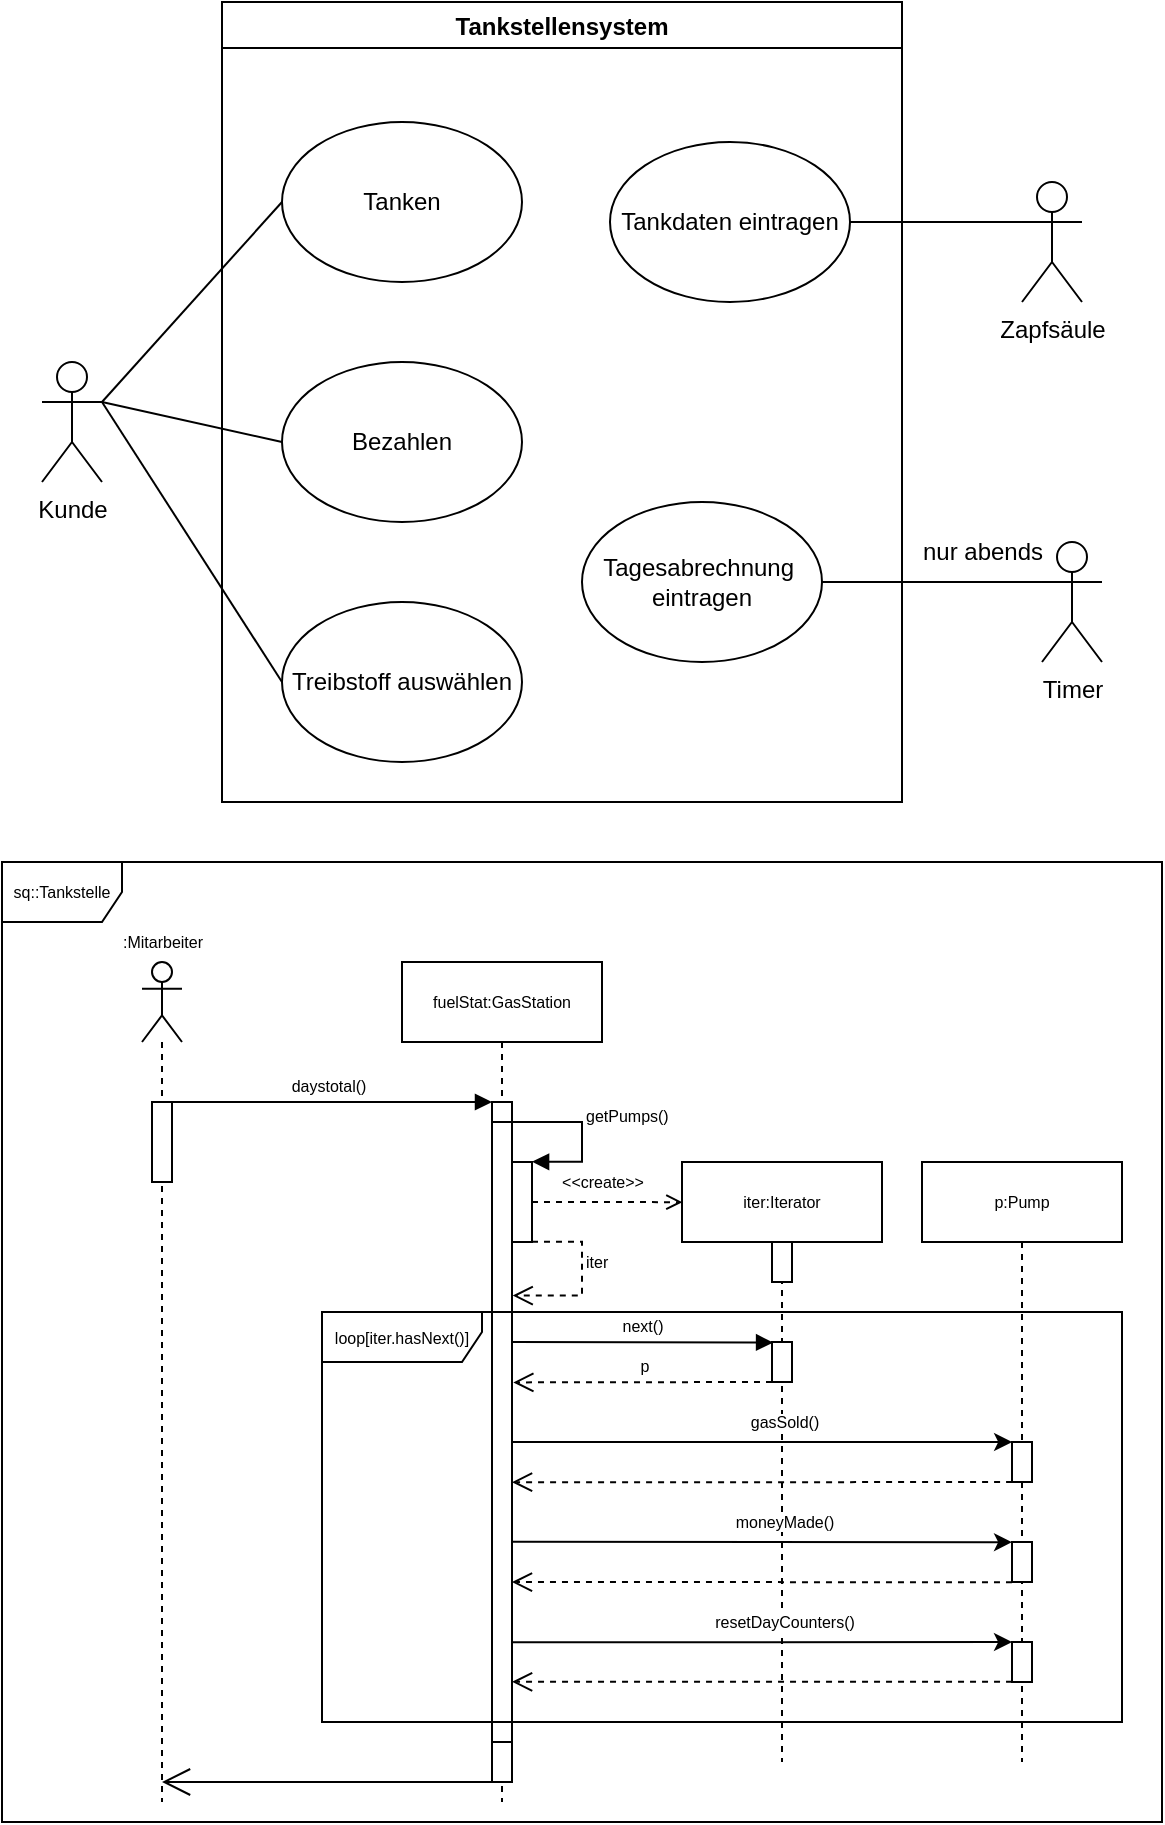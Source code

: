 <mxfile version="20.8.10" type="device"><diagram name="Seite-1" id="rwdD3yYM4LuMKz6hZrvi"><mxGraphModel dx="819" dy="478" grid="1" gridSize="10" guides="1" tooltips="1" connect="1" arrows="1" fold="1" page="1" pageScale="1" pageWidth="827" pageHeight="1169" math="0" shadow="0"><root><mxCell id="0"/><mxCell id="1" parent="0"/><mxCell id="qvZxDDbuvFUMmX76t-AU-2" value="Tankstellensystem" style="swimlane;" parent="1" vertex="1"><mxGeometry x="160" y="180" width="340" height="400" as="geometry"/></mxCell><mxCell id="qvZxDDbuvFUMmX76t-AU-3" value="Tanken" style="ellipse;whiteSpace=wrap;html=1;" parent="qvZxDDbuvFUMmX76t-AU-2" vertex="1"><mxGeometry x="30" y="60" width="120" height="80" as="geometry"/></mxCell><mxCell id="qvZxDDbuvFUMmX76t-AU-4" value="Bezahlen" style="ellipse;whiteSpace=wrap;html=1;" parent="qvZxDDbuvFUMmX76t-AU-2" vertex="1"><mxGeometry x="30" y="180" width="120" height="80" as="geometry"/></mxCell><mxCell id="qvZxDDbuvFUMmX76t-AU-5" value="Treibstoff auswählen" style="ellipse;whiteSpace=wrap;html=1;" parent="qvZxDDbuvFUMmX76t-AU-2" vertex="1"><mxGeometry x="30" y="300" width="120" height="80" as="geometry"/></mxCell><mxCell id="qvZxDDbuvFUMmX76t-AU-10" value="Tankdaten eintragen" style="ellipse;whiteSpace=wrap;html=1;" parent="qvZxDDbuvFUMmX76t-AU-2" vertex="1"><mxGeometry x="194" y="70" width="120" height="80" as="geometry"/></mxCell><mxCell id="qvZxDDbuvFUMmX76t-AU-11" value="Tagesabrechnung&amp;nbsp;&lt;br&gt;eintragen" style="ellipse;whiteSpace=wrap;html=1;" parent="qvZxDDbuvFUMmX76t-AU-2" vertex="1"><mxGeometry x="180" y="250" width="120" height="80" as="geometry"/></mxCell><mxCell id="qvZxDDbuvFUMmX76t-AU-7" style="rounded=0;orthogonalLoop=1;jettySize=auto;html=1;exitX=1;exitY=0.333;exitDx=0;exitDy=0;exitPerimeter=0;entryX=0;entryY=0.5;entryDx=0;entryDy=0;endArrow=none;endFill=0;" parent="1" source="qvZxDDbuvFUMmX76t-AU-6" target="qvZxDDbuvFUMmX76t-AU-3" edge="1"><mxGeometry relative="1" as="geometry"/></mxCell><mxCell id="qvZxDDbuvFUMmX76t-AU-8" style="edgeStyle=none;rounded=0;orthogonalLoop=1;jettySize=auto;html=1;exitX=1;exitY=0.333;exitDx=0;exitDy=0;exitPerimeter=0;entryX=0;entryY=0.5;entryDx=0;entryDy=0;endArrow=none;endFill=0;" parent="1" source="qvZxDDbuvFUMmX76t-AU-6" target="qvZxDDbuvFUMmX76t-AU-4" edge="1"><mxGeometry relative="1" as="geometry"/></mxCell><mxCell id="qvZxDDbuvFUMmX76t-AU-9" style="edgeStyle=none;rounded=0;orthogonalLoop=1;jettySize=auto;html=1;exitX=1;exitY=0.333;exitDx=0;exitDy=0;exitPerimeter=0;entryX=0;entryY=0.5;entryDx=0;entryDy=0;endArrow=none;endFill=0;" parent="1" source="qvZxDDbuvFUMmX76t-AU-6" target="qvZxDDbuvFUMmX76t-AU-5" edge="1"><mxGeometry relative="1" as="geometry"/></mxCell><mxCell id="qvZxDDbuvFUMmX76t-AU-6" value="Kunde" style="shape=umlActor;verticalLabelPosition=bottom;verticalAlign=top;html=1;outlineConnect=0;" parent="1" vertex="1"><mxGeometry x="70" y="360" width="30" height="60" as="geometry"/></mxCell><mxCell id="qvZxDDbuvFUMmX76t-AU-13" style="edgeStyle=none;rounded=0;orthogonalLoop=1;jettySize=auto;html=1;exitX=0;exitY=0.333;exitDx=0;exitDy=0;exitPerimeter=0;entryX=1;entryY=0.5;entryDx=0;entryDy=0;endArrow=none;endFill=0;" parent="1" source="qvZxDDbuvFUMmX76t-AU-12" target="qvZxDDbuvFUMmX76t-AU-10" edge="1"><mxGeometry relative="1" as="geometry"/></mxCell><mxCell id="qvZxDDbuvFUMmX76t-AU-12" value="Zapfsäule" style="shape=umlActor;verticalLabelPosition=bottom;verticalAlign=top;html=1;outlineConnect=0;" parent="1" vertex="1"><mxGeometry x="560" y="270" width="30" height="60" as="geometry"/></mxCell><mxCell id="qvZxDDbuvFUMmX76t-AU-14" value="nur abends" style="text;html=1;align=center;verticalAlign=middle;resizable=0;points=[];autosize=1;strokeColor=none;fillColor=none;" parent="1" vertex="1"><mxGeometry x="500" y="440" width="80" height="30" as="geometry"/></mxCell><mxCell id="qvZxDDbuvFUMmX76t-AU-16" style="edgeStyle=none;rounded=0;orthogonalLoop=1;jettySize=auto;html=1;exitX=0;exitY=0.333;exitDx=0;exitDy=0;exitPerimeter=0;entryX=1;entryY=0.5;entryDx=0;entryDy=0;endArrow=none;endFill=0;" parent="1" source="qvZxDDbuvFUMmX76t-AU-15" target="qvZxDDbuvFUMmX76t-AU-11" edge="1"><mxGeometry relative="1" as="geometry"/></mxCell><mxCell id="qvZxDDbuvFUMmX76t-AU-15" value="Timer" style="shape=umlActor;verticalLabelPosition=bottom;verticalAlign=top;html=1;outlineConnect=0;" parent="1" vertex="1"><mxGeometry x="570" y="450" width="30" height="60" as="geometry"/></mxCell><mxCell id="qvZxDDbuvFUMmX76t-AU-36" value="" style="shape=umlLifeline;participant=umlActor;perimeter=lifelinePerimeter;whiteSpace=wrap;html=1;container=1;collapsible=0;recursiveResize=0;verticalAlign=top;spacingTop=36;outlineConnect=0;" parent="1" vertex="1"><mxGeometry x="120" y="660" width="20" height="420" as="geometry"/></mxCell><mxCell id="qvZxDDbuvFUMmX76t-AU-39" value="" style="html=1;points=[];perimeter=orthogonalPerimeter;fontSize=8;" parent="qvZxDDbuvFUMmX76t-AU-36" vertex="1"><mxGeometry x="5" y="70" width="10" height="40" as="geometry"/></mxCell><mxCell id="qvZxDDbuvFUMmX76t-AU-38" value=":Mitarbeiter" style="text;html=1;align=center;verticalAlign=middle;resizable=0;points=[];autosize=1;strokeColor=none;fillColor=none;fontSize=8;" parent="1" vertex="1"><mxGeometry x="100" y="640" width="60" height="20" as="geometry"/></mxCell><mxCell id="qvZxDDbuvFUMmX76t-AU-40" value="sq::Tankstelle" style="shape=umlFrame;whiteSpace=wrap;html=1;fontSize=8;" parent="1" vertex="1"><mxGeometry x="50" y="610" width="580" height="480" as="geometry"/></mxCell><mxCell id="qvZxDDbuvFUMmX76t-AU-41" value="daystotal()" style="html=1;verticalAlign=bottom;endArrow=block;rounded=0;fontSize=8;" parent="1" target="qvZxDDbuvFUMmX76t-AU-43" edge="1"><mxGeometry width="80" relative="1" as="geometry"><mxPoint x="130" y="730" as="sourcePoint"/><mxPoint x="210" y="730" as="targetPoint"/></mxGeometry></mxCell><mxCell id="qvZxDDbuvFUMmX76t-AU-42" value="fuelStat:GasStation" style="shape=umlLifeline;perimeter=lifelinePerimeter;whiteSpace=wrap;html=1;container=1;collapsible=0;recursiveResize=0;outlineConnect=0;fontSize=8;" parent="1" vertex="1"><mxGeometry x="250" y="660" width="100" height="420" as="geometry"/></mxCell><mxCell id="qvZxDDbuvFUMmX76t-AU-43" value="" style="html=1;points=[];perimeter=orthogonalPerimeter;fontSize=8;" parent="qvZxDDbuvFUMmX76t-AU-42" vertex="1"><mxGeometry x="45" y="70" width="10" height="340" as="geometry"/></mxCell><mxCell id="qvZxDDbuvFUMmX76t-AU-44" value="" style="points=[];perimeter=orthogonalPerimeter;fontSize=8;" parent="qvZxDDbuvFUMmX76t-AU-42" vertex="1"><mxGeometry x="45" y="80" width="10" height="310" as="geometry"/></mxCell><mxCell id="qvZxDDbuvFUMmX76t-AU-48" value="" style="html=1;points=[];perimeter=orthogonalPerimeter;fontSize=8;" parent="qvZxDDbuvFUMmX76t-AU-42" vertex="1"><mxGeometry x="55" y="100" width="10" height="40" as="geometry"/></mxCell><mxCell id="qvZxDDbuvFUMmX76t-AU-50" value="getPumps()" style="html=1;verticalAlign=bottom;endArrow=block;rounded=0;fontSize=8;exitX=0.995;exitY=0;exitDx=0;exitDy=0;exitPerimeter=0;edgeStyle=orthogonalEdgeStyle;entryX=1.005;entryY=-0.003;entryDx=0;entryDy=0;entryPerimeter=0;align=left;" parent="qvZxDDbuvFUMmX76t-AU-42" source="qvZxDDbuvFUMmX76t-AU-44" target="qvZxDDbuvFUMmX76t-AU-48" edge="1"><mxGeometry width="80" relative="1" as="geometry"><mxPoint x="60" y="80" as="sourcePoint"/><mxPoint x="140" y="80" as="targetPoint"/><Array as="points"><mxPoint x="90" y="80"/><mxPoint x="90" y="100"/></Array></mxGeometry></mxCell><mxCell id="qvZxDDbuvFUMmX76t-AU-56" value="iter" style="html=1;verticalAlign=bottom;endArrow=open;dashed=1;endSize=8;rounded=0;fontSize=8;exitX=1.001;exitY=0.997;exitDx=0;exitDy=0;exitPerimeter=0;entryX=1.033;entryY=0.28;entryDx=0;entryDy=0;entryPerimeter=0;edgeStyle=orthogonalEdgeStyle;align=left;" parent="qvZxDDbuvFUMmX76t-AU-42" source="qvZxDDbuvFUMmX76t-AU-48" target="qvZxDDbuvFUMmX76t-AU-44" edge="1"><mxGeometry relative="1" as="geometry"><mxPoint x="50" y="190" as="sourcePoint"/><mxPoint x="-30" y="190" as="targetPoint"/><Array as="points"><mxPoint x="90" y="140"/><mxPoint x="90" y="167"/></Array></mxGeometry></mxCell><mxCell id="qvZxDDbuvFUMmX76t-AU-47" value="" style="endArrow=open;endFill=1;endSize=12;html=1;rounded=0;fontSize=8;exitX=-0.031;exitY=1;exitDx=0;exitDy=0;exitPerimeter=0;" parent="1" source="qvZxDDbuvFUMmX76t-AU-43" target="qvZxDDbuvFUMmX76t-AU-36" edge="1"><mxGeometry width="160" relative="1" as="geometry"><mxPoint x="230" y="870" as="sourcePoint"/><mxPoint x="390" y="870" as="targetPoint"/></mxGeometry></mxCell><mxCell id="qvZxDDbuvFUMmX76t-AU-51" value="iter:Iterator" style="shape=umlLifeline;perimeter=lifelinePerimeter;whiteSpace=wrap;html=1;container=1;collapsible=0;recursiveResize=0;outlineConnect=0;fontSize=8;" parent="1" vertex="1"><mxGeometry x="390" y="760" width="100" height="300" as="geometry"/></mxCell><mxCell id="qvZxDDbuvFUMmX76t-AU-55" value="" style="html=1;points=[];perimeter=orthogonalPerimeter;fontSize=8;" parent="qvZxDDbuvFUMmX76t-AU-51" vertex="1"><mxGeometry x="45" y="40" width="10" height="20" as="geometry"/></mxCell><mxCell id="qvZxDDbuvFUMmX76t-AU-57" value="" style="html=1;points=[];perimeter=orthogonalPerimeter;fontSize=8;" parent="qvZxDDbuvFUMmX76t-AU-51" vertex="1"><mxGeometry x="45" y="90" width="10" height="20" as="geometry"/></mxCell><mxCell id="qvZxDDbuvFUMmX76t-AU-53" style="edgeStyle=orthogonalEdgeStyle;rounded=0;orthogonalLoop=1;jettySize=auto;html=1;entryX=0.002;entryY=0.067;entryDx=0;entryDy=0;entryPerimeter=0;fontSize=8;endArrow=open;endFill=0;dashed=1;" parent="1" source="qvZxDDbuvFUMmX76t-AU-48" target="qvZxDDbuvFUMmX76t-AU-51" edge="1"><mxGeometry relative="1" as="geometry"/></mxCell><mxCell id="qvZxDDbuvFUMmX76t-AU-54" value="&amp;lt;&amp;lt;create&amp;gt;&amp;gt;" style="edgeLabel;html=1;align=center;verticalAlign=middle;resizable=0;points=[];fontSize=8;" parent="qvZxDDbuvFUMmX76t-AU-53" vertex="1" connectable="0"><mxGeometry x="-0.123" relative="1" as="geometry"><mxPoint x="2" y="-10" as="offset"/></mxGeometry></mxCell><mxCell id="qvZxDDbuvFUMmX76t-AU-59" value="next()" style="html=1;verticalAlign=bottom;endArrow=block;rounded=0;fontSize=8;exitX=1.046;exitY=0.355;exitDx=0;exitDy=0;exitPerimeter=0;entryX=0.054;entryY=0.012;entryDx=0;entryDy=0;entryPerimeter=0;" parent="1" source="qvZxDDbuvFUMmX76t-AU-44" target="qvZxDDbuvFUMmX76t-AU-57" edge="1"><mxGeometry width="80" relative="1" as="geometry"><mxPoint x="310" y="860" as="sourcePoint"/><mxPoint x="380" y="860" as="targetPoint"/></mxGeometry></mxCell><mxCell id="6uWsgHLQHJOyje79RaDt-2" value="&lt;font style=&quot;font-size: 8px;&quot;&gt;p&lt;/font&gt;" style="html=1;verticalAlign=bottom;endArrow=open;dashed=1;endSize=8;rounded=0;exitX=0;exitY=1;exitDx=0;exitDy=0;exitPerimeter=0;entryX=1.065;entryY=0.42;entryDx=0;entryDy=0;entryPerimeter=0;" parent="1" source="qvZxDDbuvFUMmX76t-AU-57" target="qvZxDDbuvFUMmX76t-AU-44" edge="1"><mxGeometry x="-0.004" relative="1" as="geometry"><mxPoint x="420" y="900" as="sourcePoint"/><mxPoint x="310" y="870" as="targetPoint"/><mxPoint as="offset"/></mxGeometry></mxCell><mxCell id="6uWsgHLQHJOyje79RaDt-3" value="p:Pump" style="shape=umlLifeline;perimeter=lifelinePerimeter;whiteSpace=wrap;html=1;container=1;collapsible=0;recursiveResize=0;outlineConnect=0;fontSize=8;" parent="1" vertex="1"><mxGeometry x="510" y="760" width="100" height="300" as="geometry"/></mxCell><mxCell id="6uWsgHLQHJOyje79RaDt-4" value="" style="html=1;points=[];perimeter=orthogonalPerimeter;fontSize=8;" parent="6uWsgHLQHJOyje79RaDt-3" vertex="1"><mxGeometry x="45" y="140" width="10" height="20" as="geometry"/></mxCell><mxCell id="6uWsgHLQHJOyje79RaDt-5" value="" style="html=1;points=[];perimeter=orthogonalPerimeter;fontSize=8;" parent="6uWsgHLQHJOyje79RaDt-3" vertex="1"><mxGeometry x="45" y="190" width="10" height="20" as="geometry"/></mxCell><mxCell id="6uWsgHLQHJOyje79RaDt-6" value="" style="html=1;points=[];perimeter=orthogonalPerimeter;fontSize=8;" parent="6uWsgHLQHJOyje79RaDt-3" vertex="1"><mxGeometry x="45" y="240" width="10" height="20" as="geometry"/></mxCell><mxCell id="6uWsgHLQHJOyje79RaDt-7" value="" style="endArrow=classic;html=1;rounded=0;fontSize=8;entryX=0.007;entryY=0;entryDx=0;entryDy=0;entryPerimeter=0;exitX=1;exitY=0.516;exitDx=0;exitDy=0;exitPerimeter=0;" parent="1" source="qvZxDDbuvFUMmX76t-AU-44" target="6uWsgHLQHJOyje79RaDt-4" edge="1"><mxGeometry width="50" height="50" relative="1" as="geometry"><mxPoint x="310" y="900" as="sourcePoint"/><mxPoint x="440" y="890" as="targetPoint"/></mxGeometry></mxCell><mxCell id="6uWsgHLQHJOyje79RaDt-8" value="gasSold()" style="edgeLabel;html=1;align=center;verticalAlign=middle;resizable=0;points=[];fontSize=8;" parent="6uWsgHLQHJOyje79RaDt-7" vertex="1" connectable="0"><mxGeometry x="0.051" y="-2" relative="1" as="geometry"><mxPoint x="4" y="-12" as="offset"/></mxGeometry></mxCell><mxCell id="6uWsgHLQHJOyje79RaDt-9" value="&lt;span style=&quot;font-size: 8px;&quot;&gt;&lt;br&gt;&lt;/span&gt;" style="html=1;verticalAlign=bottom;endArrow=open;dashed=1;endSize=8;rounded=0;exitX=0.004;exitY=1.002;exitDx=0;exitDy=0;exitPerimeter=0;entryX=1;entryY=0.581;entryDx=0;entryDy=0;entryPerimeter=0;" parent="1" source="6uWsgHLQHJOyje79RaDt-4" target="qvZxDDbuvFUMmX76t-AU-44" edge="1"><mxGeometry x="-0.004" relative="1" as="geometry"><mxPoint x="430.47" y="920" as="sourcePoint"/><mxPoint x="310" y="920" as="targetPoint"/><mxPoint as="offset"/></mxGeometry></mxCell><mxCell id="6uWsgHLQHJOyje79RaDt-10" value="" style="endArrow=classic;html=1;rounded=0;fontSize=8;entryX=0.003;entryY=0.004;entryDx=0;entryDy=0;entryPerimeter=0;exitX=1.002;exitY=0.677;exitDx=0;exitDy=0;exitPerimeter=0;" parent="1" source="qvZxDDbuvFUMmX76t-AU-44" target="6uWsgHLQHJOyje79RaDt-5" edge="1"><mxGeometry width="50" height="50" relative="1" as="geometry"><mxPoint x="310" y="950" as="sourcePoint"/><mxPoint x="550.07" y="950" as="targetPoint"/></mxGeometry></mxCell><mxCell id="6uWsgHLQHJOyje79RaDt-11" value="moneyMade()" style="edgeLabel;html=1;align=center;verticalAlign=middle;resizable=0;points=[];fontSize=8;" parent="6uWsgHLQHJOyje79RaDt-10" vertex="1" connectable="0"><mxGeometry x="0.051" y="-2" relative="1" as="geometry"><mxPoint x="4" y="-12" as="offset"/></mxGeometry></mxCell><mxCell id="6uWsgHLQHJOyje79RaDt-12" value="&lt;span style=&quot;font-size: 8px;&quot;&gt;&lt;br&gt;&lt;/span&gt;" style="html=1;verticalAlign=bottom;endArrow=open;dashed=1;endSize=8;rounded=0;exitX=-0.001;exitY=1.005;exitDx=0;exitDy=0;exitPerimeter=0;entryX=0.996;entryY=0.742;entryDx=0;entryDy=0;entryPerimeter=0;" parent="1" source="6uWsgHLQHJOyje79RaDt-5" target="qvZxDDbuvFUMmX76t-AU-44" edge="1"><mxGeometry x="-0.004" relative="1" as="geometry"><mxPoint x="550.04" y="970.04" as="sourcePoint"/><mxPoint x="300" y="970.48" as="targetPoint"/><mxPoint as="offset"/></mxGeometry></mxCell><mxCell id="6uWsgHLQHJOyje79RaDt-16" value="" style="endArrow=classic;html=1;rounded=0;fontSize=8;entryX=0.002;entryY=0.002;entryDx=0;entryDy=0;entryPerimeter=0;exitX=0.998;exitY=0.839;exitDx=0;exitDy=0;exitPerimeter=0;" parent="1" source="qvZxDDbuvFUMmX76t-AU-44" target="6uWsgHLQHJOyje79RaDt-6" edge="1"><mxGeometry width="50" height="50" relative="1" as="geometry"><mxPoint x="310" y="1000" as="sourcePoint"/><mxPoint x="550.01" y="1000.21" as="targetPoint"/></mxGeometry></mxCell><mxCell id="6uWsgHLQHJOyje79RaDt-17" value="resetDayCounters()" style="edgeLabel;html=1;align=center;verticalAlign=middle;resizable=0;points=[];fontSize=8;" parent="6uWsgHLQHJOyje79RaDt-16" vertex="1" connectable="0"><mxGeometry x="0.051" y="-2" relative="1" as="geometry"><mxPoint x="4" y="-12" as="offset"/></mxGeometry></mxCell><mxCell id="6uWsgHLQHJOyje79RaDt-19" value="&lt;span style=&quot;font-size: 8px;&quot;&gt;&lt;br&gt;&lt;/span&gt;" style="html=1;verticalAlign=bottom;endArrow=open;dashed=1;endSize=8;rounded=0;exitX=0.002;exitY=0.995;exitDx=0;exitDy=0;exitPerimeter=0;entryX=1.002;entryY=0.903;entryDx=0;entryDy=0;entryPerimeter=0;" parent="1" source="6uWsgHLQHJOyje79RaDt-6" target="qvZxDDbuvFUMmX76t-AU-44" edge="1"><mxGeometry x="-0.004" relative="1" as="geometry"><mxPoint x="550.03" y="1020.08" as="sourcePoint"/><mxPoint x="310" y="1020" as="targetPoint"/><mxPoint as="offset"/></mxGeometry></mxCell><mxCell id="PrVzGNz8zVPiaY3Q9nQw-2" value="loop[iter.hasNext()]" style="shape=umlFrame;whiteSpace=wrap;html=1;fontSize=8;width=80;height=25;" vertex="1" parent="1"><mxGeometry x="210" y="835" width="400" height="205" as="geometry"/></mxCell></root></mxGraphModel></diagram></mxfile>